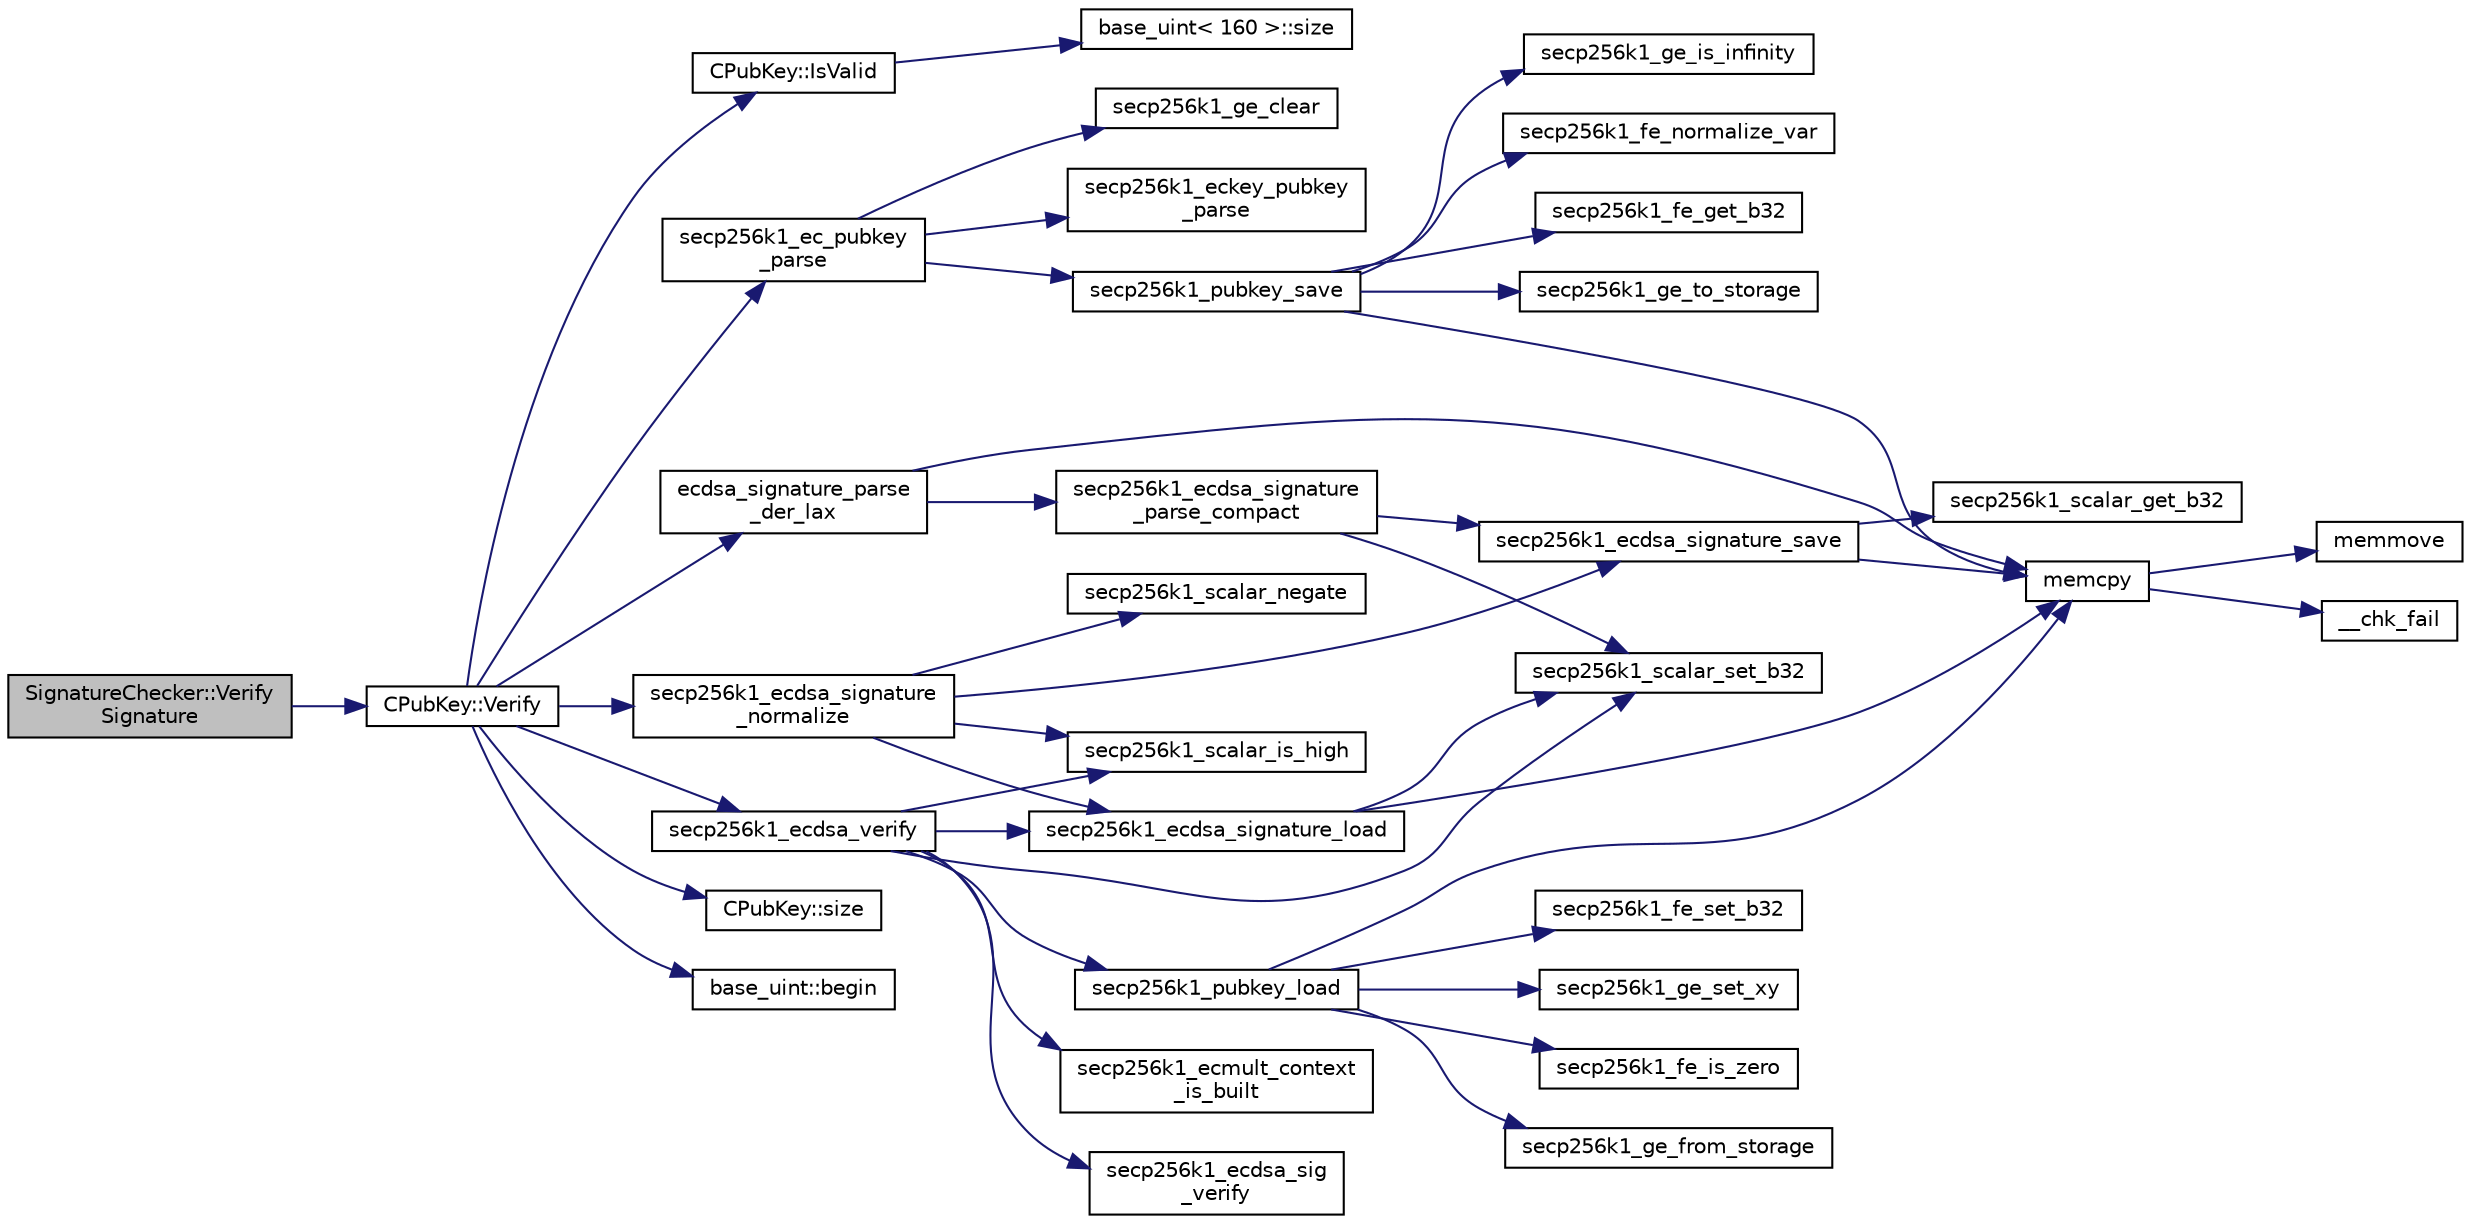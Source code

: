 digraph "SignatureChecker::VerifySignature"
{
  edge [fontname="Helvetica",fontsize="10",labelfontname="Helvetica",labelfontsize="10"];
  node [fontname="Helvetica",fontsize="10",shape=record];
  rankdir="LR";
  Node136 [label="SignatureChecker::Verify\lSignature",height=0.2,width=0.4,color="black", fillcolor="grey75", style="filled", fontcolor="black"];
  Node136 -> Node137 [color="midnightblue",fontsize="10",style="solid",fontname="Helvetica"];
  Node137 [label="CPubKey::Verify",height=0.2,width=0.4,color="black", fillcolor="white", style="filled",URL="$da/d4e/class_c_pub_key.html#a5b3fef213b227394ca9d0a1e3baa957e"];
  Node137 -> Node138 [color="midnightblue",fontsize="10",style="solid",fontname="Helvetica"];
  Node138 [label="CPubKey::IsValid",height=0.2,width=0.4,color="black", fillcolor="white", style="filled",URL="$da/d4e/class_c_pub_key.html#a4fa94293cf8577fd039b9a133f6c7f30"];
  Node138 -> Node139 [color="midnightblue",fontsize="10",style="solid",fontname="Helvetica"];
  Node139 [label="base_uint\< 160 \>::size",height=0.2,width=0.4,color="black", fillcolor="white", style="filled",URL="$da/df7/classbase__uint.html#a1f49b034e686269601ea89b0319b8004"];
  Node137 -> Node140 [color="midnightblue",fontsize="10",style="solid",fontname="Helvetica"];
  Node140 [label="secp256k1_ec_pubkey\l_parse",height=0.2,width=0.4,color="black", fillcolor="white", style="filled",URL="$d7/dd3/secp256k1_8h.html#a4e5dc8952c9a7e791376505ef2023ca1",tooltip="Parse a variable-length public key into the pubkey object. "];
  Node140 -> Node141 [color="midnightblue",fontsize="10",style="solid",fontname="Helvetica"];
  Node141 [label="secp256k1_eckey_pubkey\l_parse",height=0.2,width=0.4,color="black", fillcolor="white", style="filled",URL="$da/dff/eckey_8h.html#ae0cdb1eef2dc770d70aac0ad50a35e9a"];
  Node140 -> Node142 [color="midnightblue",fontsize="10",style="solid",fontname="Helvetica"];
  Node142 [label="secp256k1_pubkey_save",height=0.2,width=0.4,color="black", fillcolor="white", style="filled",URL="$d1/d8c/secp256k1_8c.html#aa061c9c5c861017bef990e5c4653e0f4"];
  Node142 -> Node143 [color="midnightblue",fontsize="10",style="solid",fontname="Helvetica"];
  Node143 [label="secp256k1_ge_to_storage",height=0.2,width=0.4,color="black", fillcolor="white", style="filled",URL="$d9/dd1/group_8h.html#ad6499ae629f998e50d8614869ee3c67f",tooltip="Convert a group element to the storage type. "];
  Node142 -> Node144 [color="midnightblue",fontsize="10",style="solid",fontname="Helvetica"];
  Node144 [label="memcpy",height=0.2,width=0.4,color="black", fillcolor="white", style="filled",URL="$d5/d9f/glibc__compat_8cpp.html#a0f46826ab0466591e136db24394923cf"];
  Node144 -> Node145 [color="midnightblue",fontsize="10",style="solid",fontname="Helvetica"];
  Node145 [label="memmove",height=0.2,width=0.4,color="black", fillcolor="white", style="filled",URL="$d5/d9f/glibc__compat_8cpp.html#a9778d49e9029dd75bc53ecbbf9f5e9a1"];
  Node144 -> Node146 [color="midnightblue",fontsize="10",style="solid",fontname="Helvetica"];
  Node146 [label="__chk_fail",height=0.2,width=0.4,color="black", fillcolor="white", style="filled",URL="$d5/d9f/glibc__compat_8cpp.html#a424ac71631da5ada2976630ff67051d1"];
  Node142 -> Node147 [color="midnightblue",fontsize="10",style="solid",fontname="Helvetica"];
  Node147 [label="secp256k1_ge_is_infinity",height=0.2,width=0.4,color="black", fillcolor="white", style="filled",URL="$d9/dd1/group_8h.html#ac83592db46af97faf7ba9b9a39a1f6ff",tooltip="Check whether a group element is the point at infinity. "];
  Node142 -> Node148 [color="midnightblue",fontsize="10",style="solid",fontname="Helvetica"];
  Node148 [label="secp256k1_fe_normalize_var",height=0.2,width=0.4,color="black", fillcolor="white", style="filled",URL="$d5/d5a/field_8h.html#a2d45c987537eadb2923c93aa3af9db71",tooltip="Normalize a field element, without constant-time guarantee. "];
  Node142 -> Node149 [color="midnightblue",fontsize="10",style="solid",fontname="Helvetica"];
  Node149 [label="secp256k1_fe_get_b32",height=0.2,width=0.4,color="black", fillcolor="white", style="filled",URL="$d5/d5a/field_8h.html#abb1017649be14b9ac1823be3c573e542",tooltip="Convert a field element to a 32-byte big endian value. "];
  Node140 -> Node150 [color="midnightblue",fontsize="10",style="solid",fontname="Helvetica"];
  Node150 [label="secp256k1_ge_clear",height=0.2,width=0.4,color="black", fillcolor="white", style="filled",URL="$d9/dd1/group_8h.html#a34793cf48794f089bb28597d1a9f23b2",tooltip="Clear a secp256k1_ge to prevent leaking sensitive information. "];
  Node137 -> Node151 [color="midnightblue",fontsize="10",style="solid",fontname="Helvetica"];
  Node151 [label="CPubKey::size",height=0.2,width=0.4,color="black", fillcolor="white", style="filled",URL="$da/d4e/class_c_pub_key.html#a6bb28fcf0a5f799c69f5b7269363b309"];
  Node137 -> Node152 [color="midnightblue",fontsize="10",style="solid",fontname="Helvetica"];
  Node152 [label="ecdsa_signature_parse\l_der_lax",height=0.2,width=0.4,color="black", fillcolor="white", style="filled",URL="$da/d8e/pubkey_8cpp.html#acd68762de13ffb2c909fcf12acfea0fd",tooltip="This function is taken from the libsecp256k1 distribution and implements DER parsing for ECDSA signat..."];
  Node152 -> Node153 [color="midnightblue",fontsize="10",style="solid",fontname="Helvetica"];
  Node153 [label="secp256k1_ecdsa_signature\l_parse_compact",height=0.2,width=0.4,color="black", fillcolor="white", style="filled",URL="$d7/dd3/secp256k1_8h.html#a2aff2802eca3d15ec54298e879579897",tooltip="Parse an ECDSA signature in compact (64 bytes) format. "];
  Node153 -> Node154 [color="midnightblue",fontsize="10",style="solid",fontname="Helvetica"];
  Node154 [label="secp256k1_scalar_set_b32",height=0.2,width=0.4,color="black", fillcolor="white", style="filled",URL="$db/d94/scalar_8h.html#a25cc2d45ae1d1765d07c3313cdf46fa0",tooltip="Set a scalar from a big endian byte array. "];
  Node153 -> Node155 [color="midnightblue",fontsize="10",style="solid",fontname="Helvetica"];
  Node155 [label="secp256k1_ecdsa_signature_save",height=0.2,width=0.4,color="black", fillcolor="white", style="filled",URL="$d1/d8c/secp256k1_8c.html#a94e522f94c4819bebf8e854952eb6a8f"];
  Node155 -> Node144 [color="midnightblue",fontsize="10",style="solid",fontname="Helvetica"];
  Node155 -> Node156 [color="midnightblue",fontsize="10",style="solid",fontname="Helvetica"];
  Node156 [label="secp256k1_scalar_get_b32",height=0.2,width=0.4,color="black", fillcolor="white", style="filled",URL="$db/d94/scalar_8h.html#a4fa08f8af5a23f505b44c9ef1bec1831",tooltip="Convert a scalar to a byte array. "];
  Node152 -> Node144 [color="midnightblue",fontsize="10",style="solid",fontname="Helvetica"];
  Node137 -> Node157 [color="midnightblue",fontsize="10",style="solid",fontname="Helvetica"];
  Node157 [label="secp256k1_ecdsa_signature\l_normalize",height=0.2,width=0.4,color="black", fillcolor="white", style="filled",URL="$d7/dd3/secp256k1_8h.html#a93ec36a19229f08acc5ff1ca613ab3a1",tooltip="Convert a signature to a normalized lower-S form. "];
  Node157 -> Node158 [color="midnightblue",fontsize="10",style="solid",fontname="Helvetica"];
  Node158 [label="secp256k1_ecdsa_signature_load",height=0.2,width=0.4,color="black", fillcolor="white", style="filled",URL="$d1/d8c/secp256k1_8c.html#af2027241c9dfc85fa5b6a3bb5fe41d18"];
  Node158 -> Node144 [color="midnightblue",fontsize="10",style="solid",fontname="Helvetica"];
  Node158 -> Node154 [color="midnightblue",fontsize="10",style="solid",fontname="Helvetica"];
  Node157 -> Node159 [color="midnightblue",fontsize="10",style="solid",fontname="Helvetica"];
  Node159 [label="secp256k1_scalar_is_high",height=0.2,width=0.4,color="black", fillcolor="white", style="filled",URL="$db/d94/scalar_8h.html#aab66620cbbe49bec3c7c02f4a1219c05",tooltip="Check whether a scalar is higher than the group order divided by 2. "];
  Node157 -> Node160 [color="midnightblue",fontsize="10",style="solid",fontname="Helvetica"];
  Node160 [label="secp256k1_scalar_negate",height=0.2,width=0.4,color="black", fillcolor="white", style="filled",URL="$db/d94/scalar_8h.html#aa3f1c1d4536adf835ee256878c222968",tooltip="Compute the complement of a scalar (modulo the group order). "];
  Node157 -> Node155 [color="midnightblue",fontsize="10",style="solid",fontname="Helvetica"];
  Node137 -> Node161 [color="midnightblue",fontsize="10",style="solid",fontname="Helvetica"];
  Node161 [label="secp256k1_ecdsa_verify",height=0.2,width=0.4,color="black", fillcolor="white", style="filled",URL="$d7/dd3/secp256k1_8h.html#a41065390f9039c4140ec04999724987d",tooltip="Verify an ECDSA signature. "];
  Node161 -> Node162 [color="midnightblue",fontsize="10",style="solid",fontname="Helvetica"];
  Node162 [label="secp256k1_ecmult_context\l_is_built",height=0.2,width=0.4,color="black", fillcolor="white", style="filled",URL="$d2/d94/ecmult_8h.html#aa4f6f213989d3ec35850c40c8f1b313b"];
  Node161 -> Node154 [color="midnightblue",fontsize="10",style="solid",fontname="Helvetica"];
  Node161 -> Node158 [color="midnightblue",fontsize="10",style="solid",fontname="Helvetica"];
  Node161 -> Node159 [color="midnightblue",fontsize="10",style="solid",fontname="Helvetica"];
  Node161 -> Node163 [color="midnightblue",fontsize="10",style="solid",fontname="Helvetica"];
  Node163 [label="secp256k1_pubkey_load",height=0.2,width=0.4,color="black", fillcolor="white", style="filled",URL="$d1/d8c/secp256k1_8c.html#a9966ec041e71010d1593ae2211ffb843"];
  Node163 -> Node144 [color="midnightblue",fontsize="10",style="solid",fontname="Helvetica"];
  Node163 -> Node164 [color="midnightblue",fontsize="10",style="solid",fontname="Helvetica"];
  Node164 [label="secp256k1_ge_from_storage",height=0.2,width=0.4,color="black", fillcolor="white", style="filled",URL="$d9/dd1/group_8h.html#a8c1e7f328284d9ba56404bb8d99bf765",tooltip="Convert a group element back from the storage type. "];
  Node163 -> Node165 [color="midnightblue",fontsize="10",style="solid",fontname="Helvetica"];
  Node165 [label="secp256k1_fe_set_b32",height=0.2,width=0.4,color="black", fillcolor="white", style="filled",URL="$d5/d5a/field_8h.html#a5c86a65052e3b135919c00fe2233a43d",tooltip="Set a field element equal to 32-byte big endian value. "];
  Node163 -> Node166 [color="midnightblue",fontsize="10",style="solid",fontname="Helvetica"];
  Node166 [label="secp256k1_ge_set_xy",height=0.2,width=0.4,color="black", fillcolor="white", style="filled",URL="$d9/dd1/group_8h.html#a34ab3d1a9a0a7ff0ed1cedff9db5f73c",tooltip="Set a group element equal to the point with given X and Y coordinates. "];
  Node163 -> Node167 [color="midnightblue",fontsize="10",style="solid",fontname="Helvetica"];
  Node167 [label="secp256k1_fe_is_zero",height=0.2,width=0.4,color="black", fillcolor="white", style="filled",URL="$d5/d5a/field_8h.html#a619ec4805df6cc54d70e6682ceebd098",tooltip="Verify whether a field element is zero. "];
  Node161 -> Node168 [color="midnightblue",fontsize="10",style="solid",fontname="Helvetica"];
  Node168 [label="secp256k1_ecdsa_sig\l_verify",height=0.2,width=0.4,color="black", fillcolor="white", style="filled",URL="$d5/d5d/ecdsa_8h.html#a6e24b57323f9c38b266c5e28b60c92bd"];
  Node137 -> Node169 [color="midnightblue",fontsize="10",style="solid",fontname="Helvetica"];
  Node169 [label="base_uint::begin",height=0.2,width=0.4,color="black", fillcolor="white", style="filled",URL="$da/df7/classbase__uint.html#aaa32054bf4e8fbb31d54a75f6065174d"];
}
